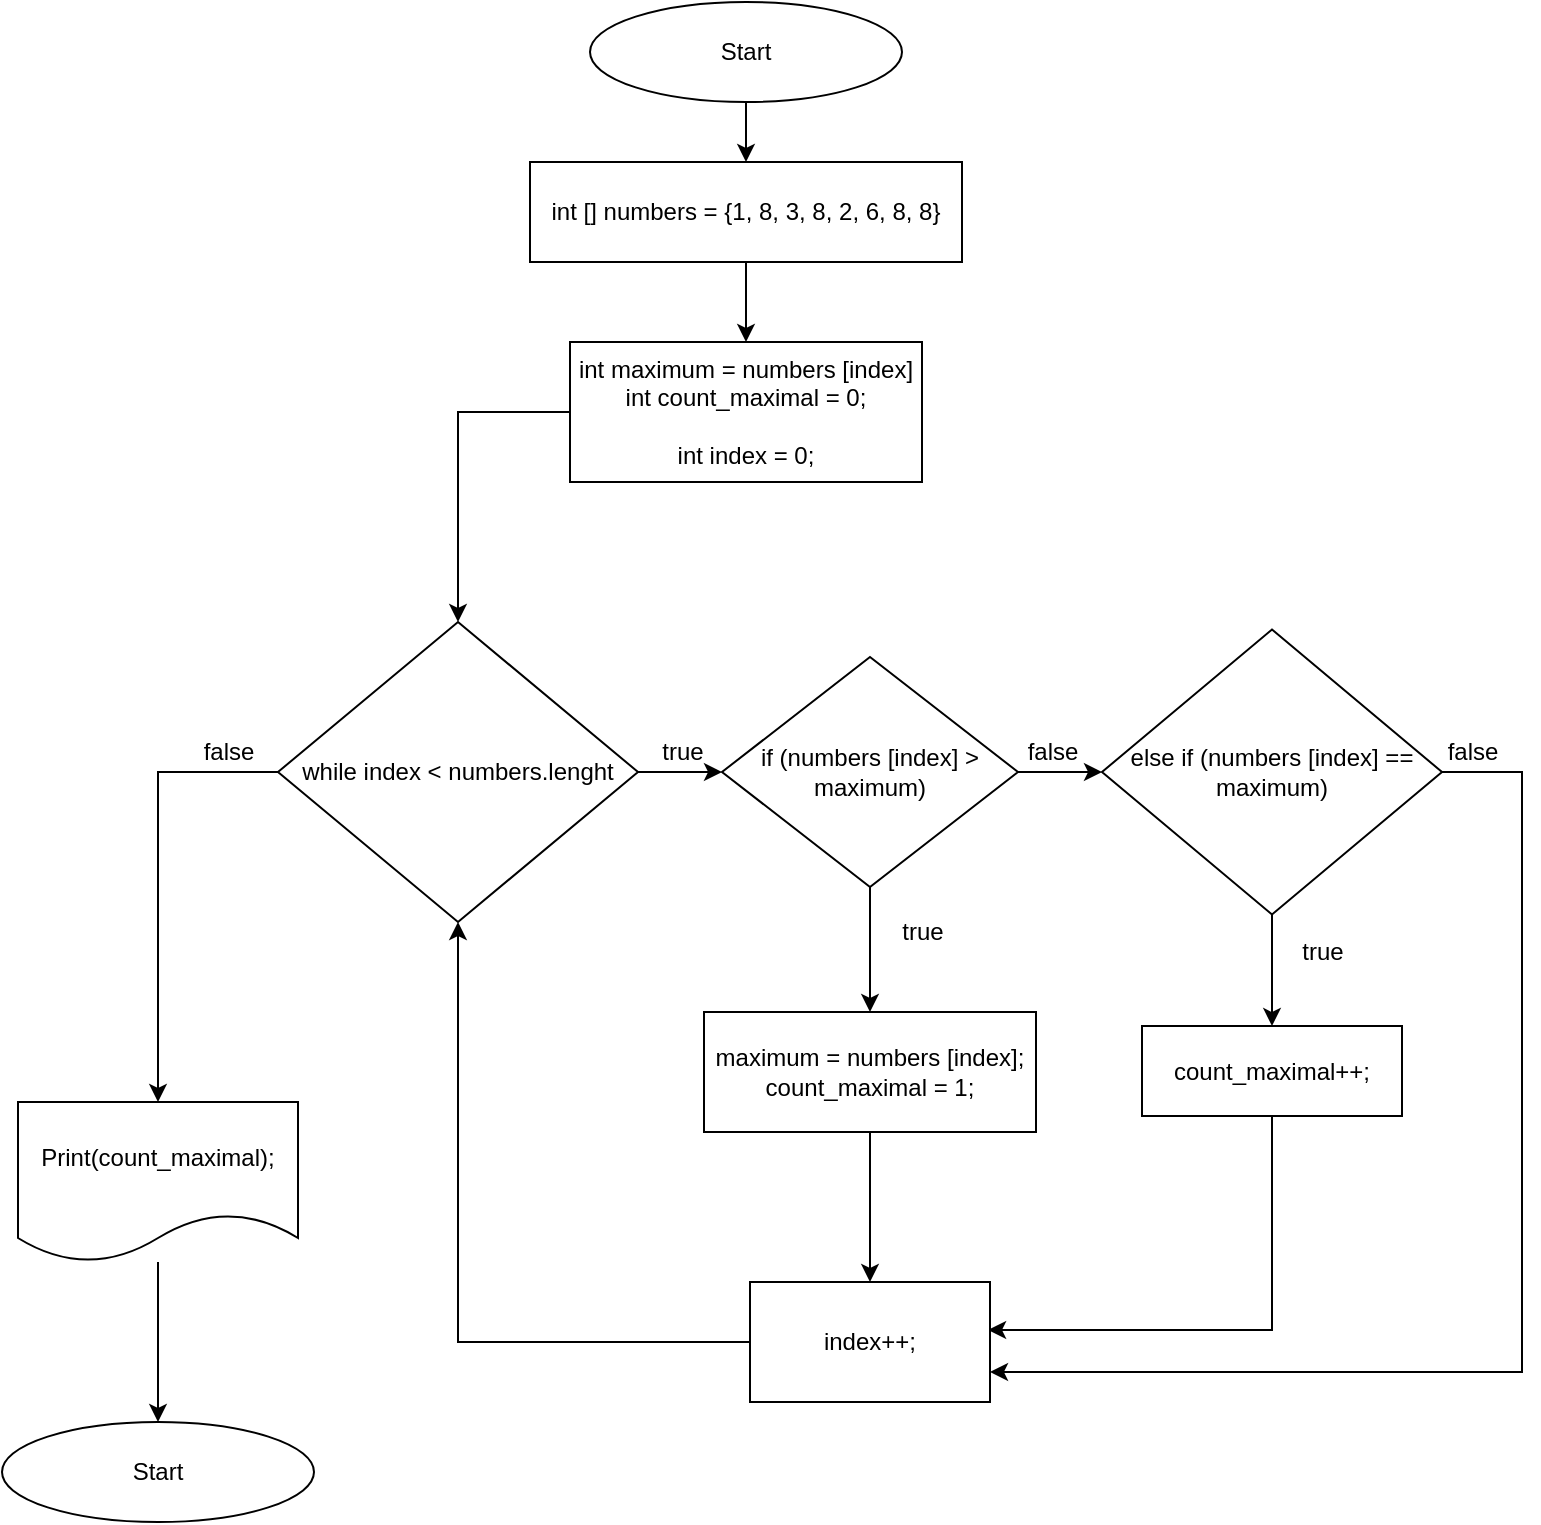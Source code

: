 <mxfile version="20.7.4" type="device"><diagram id="S1avvlDQwY8wzpSCqzuN" name="Страница 1"><mxGraphModel dx="927" dy="1178" grid="1" gridSize="10" guides="1" tooltips="1" connect="1" arrows="1" fold="1" page="1" pageScale="1" pageWidth="827" pageHeight="1169" math="0" shadow="0"><root><mxCell id="0"/><mxCell id="1" parent="0"/><mxCell id="CacbLvaGih4bKE1rN2UI-5" style="edgeStyle=orthogonalEdgeStyle;rounded=0;orthogonalLoop=1;jettySize=auto;html=1;entryX=0.5;entryY=0;entryDx=0;entryDy=0;" edge="1" parent="1" source="CacbLvaGih4bKE1rN2UI-1" target="CacbLvaGih4bKE1rN2UI-3"><mxGeometry relative="1" as="geometry"/></mxCell><mxCell id="CacbLvaGih4bKE1rN2UI-1" value="Start" style="ellipse;whiteSpace=wrap;html=1;" vertex="1" parent="1"><mxGeometry x="314" y="50" width="156" height="50" as="geometry"/></mxCell><mxCell id="CacbLvaGih4bKE1rN2UI-2" value="Start" style="ellipse;whiteSpace=wrap;html=1;" vertex="1" parent="1"><mxGeometry x="20" y="760" width="156" height="50" as="geometry"/></mxCell><mxCell id="CacbLvaGih4bKE1rN2UI-6" style="edgeStyle=orthogonalEdgeStyle;rounded=0;orthogonalLoop=1;jettySize=auto;html=1;entryX=0.5;entryY=0;entryDx=0;entryDy=0;" edge="1" parent="1" source="CacbLvaGih4bKE1rN2UI-3" target="CacbLvaGih4bKE1rN2UI-4"><mxGeometry relative="1" as="geometry"/></mxCell><mxCell id="CacbLvaGih4bKE1rN2UI-3" value="int [] numbers = {1, 8, 3, 8, 2, 6, 8, 8}" style="rounded=0;whiteSpace=wrap;html=1;" vertex="1" parent="1"><mxGeometry x="284" y="130" width="216" height="50" as="geometry"/></mxCell><mxCell id="CacbLvaGih4bKE1rN2UI-12" style="edgeStyle=orthogonalEdgeStyle;rounded=0;orthogonalLoop=1;jettySize=auto;html=1;entryX=0.5;entryY=0;entryDx=0;entryDy=0;" edge="1" parent="1" source="CacbLvaGih4bKE1rN2UI-4" target="CacbLvaGih4bKE1rN2UI-7"><mxGeometry relative="1" as="geometry"><Array as="points"><mxPoint x="248" y="255"/></Array></mxGeometry></mxCell><mxCell id="CacbLvaGih4bKE1rN2UI-4" value="int maximum = numbers [index]&lt;br&gt;int count_maximal = 0;&lt;br&gt;&lt;br&gt;int index = 0;" style="rounded=0;whiteSpace=wrap;html=1;" vertex="1" parent="1"><mxGeometry x="304" y="220" width="176" height="70" as="geometry"/></mxCell><mxCell id="CacbLvaGih4bKE1rN2UI-13" style="edgeStyle=orthogonalEdgeStyle;rounded=0;orthogonalLoop=1;jettySize=auto;html=1;entryX=0.5;entryY=0;entryDx=0;entryDy=0;" edge="1" parent="1" source="CacbLvaGih4bKE1rN2UI-7" target="CacbLvaGih4bKE1rN2UI-8"><mxGeometry relative="1" as="geometry"><Array as="points"><mxPoint x="98" y="435"/></Array></mxGeometry></mxCell><mxCell id="CacbLvaGih4bKE1rN2UI-15" style="edgeStyle=orthogonalEdgeStyle;rounded=0;orthogonalLoop=1;jettySize=auto;html=1;entryX=0;entryY=0.5;entryDx=0;entryDy=0;" edge="1" parent="1" source="CacbLvaGih4bKE1rN2UI-7" target="CacbLvaGih4bKE1rN2UI-14"><mxGeometry relative="1" as="geometry"/></mxCell><mxCell id="CacbLvaGih4bKE1rN2UI-7" value="while index &amp;lt; numbers.lenght" style="rhombus;whiteSpace=wrap;html=1;" vertex="1" parent="1"><mxGeometry x="158" y="360" width="180" height="150" as="geometry"/></mxCell><mxCell id="CacbLvaGih4bKE1rN2UI-10" style="edgeStyle=orthogonalEdgeStyle;rounded=0;orthogonalLoop=1;jettySize=auto;html=1;entryX=0.5;entryY=0;entryDx=0;entryDy=0;" edge="1" parent="1" source="CacbLvaGih4bKE1rN2UI-8" target="CacbLvaGih4bKE1rN2UI-2"><mxGeometry relative="1" as="geometry"/></mxCell><mxCell id="CacbLvaGih4bKE1rN2UI-8" value="Print(count_maximal);" style="shape=document;whiteSpace=wrap;html=1;boundedLbl=1;" vertex="1" parent="1"><mxGeometry x="28" y="600" width="140" height="80" as="geometry"/></mxCell><mxCell id="CacbLvaGih4bKE1rN2UI-19" style="edgeStyle=orthogonalEdgeStyle;rounded=0;orthogonalLoop=1;jettySize=auto;html=1;entryX=0.5;entryY=0;entryDx=0;entryDy=0;" edge="1" parent="1" source="CacbLvaGih4bKE1rN2UI-14" target="CacbLvaGih4bKE1rN2UI-18"><mxGeometry relative="1" as="geometry"/></mxCell><mxCell id="CacbLvaGih4bKE1rN2UI-23" style="edgeStyle=orthogonalEdgeStyle;rounded=0;orthogonalLoop=1;jettySize=auto;html=1;entryX=0;entryY=0.5;entryDx=0;entryDy=0;" edge="1" parent="1" source="CacbLvaGih4bKE1rN2UI-14" target="CacbLvaGih4bKE1rN2UI-22"><mxGeometry relative="1" as="geometry"/></mxCell><mxCell id="CacbLvaGih4bKE1rN2UI-14" value="if (numbers [index] &amp;gt; maximum)" style="rhombus;whiteSpace=wrap;html=1;" vertex="1" parent="1"><mxGeometry x="380" y="377.5" width="148" height="115" as="geometry"/></mxCell><mxCell id="CacbLvaGih4bKE1rN2UI-16" value="true" style="text;html=1;align=center;verticalAlign=middle;resizable=0;points=[];autosize=1;strokeColor=none;fillColor=none;" vertex="1" parent="1"><mxGeometry x="340" y="410" width="40" height="30" as="geometry"/></mxCell><mxCell id="CacbLvaGih4bKE1rN2UI-17" value="false" style="text;html=1;align=center;verticalAlign=middle;resizable=0;points=[];autosize=1;strokeColor=none;fillColor=none;" vertex="1" parent="1"><mxGeometry x="108" y="410" width="50" height="30" as="geometry"/></mxCell><mxCell id="CacbLvaGih4bKE1rN2UI-31" style="edgeStyle=orthogonalEdgeStyle;rounded=0;orthogonalLoop=1;jettySize=auto;html=1;entryX=0.5;entryY=0;entryDx=0;entryDy=0;" edge="1" parent="1" source="CacbLvaGih4bKE1rN2UI-18" target="CacbLvaGih4bKE1rN2UI-28"><mxGeometry relative="1" as="geometry"/></mxCell><mxCell id="CacbLvaGih4bKE1rN2UI-18" value="maximum = numbers [index];&lt;br&gt;count_maximal = 1;" style="rounded=0;whiteSpace=wrap;html=1;" vertex="1" parent="1"><mxGeometry x="371" y="555" width="166" height="60" as="geometry"/></mxCell><mxCell id="CacbLvaGih4bKE1rN2UI-20" value="true" style="text;html=1;align=center;verticalAlign=middle;resizable=0;points=[];autosize=1;strokeColor=none;fillColor=none;" vertex="1" parent="1"><mxGeometry x="460" y="500" width="40" height="30" as="geometry"/></mxCell><mxCell id="CacbLvaGih4bKE1rN2UI-26" style="edgeStyle=orthogonalEdgeStyle;rounded=0;orthogonalLoop=1;jettySize=auto;html=1;entryX=0.5;entryY=0;entryDx=0;entryDy=0;" edge="1" parent="1" source="CacbLvaGih4bKE1rN2UI-22" target="CacbLvaGih4bKE1rN2UI-25"><mxGeometry relative="1" as="geometry"/></mxCell><mxCell id="CacbLvaGih4bKE1rN2UI-35" style="edgeStyle=orthogonalEdgeStyle;rounded=0;orthogonalLoop=1;jettySize=auto;html=1;entryX=1;entryY=0.75;entryDx=0;entryDy=0;" edge="1" parent="1" source="CacbLvaGih4bKE1rN2UI-22" target="CacbLvaGih4bKE1rN2UI-28"><mxGeometry relative="1" as="geometry"><Array as="points"><mxPoint x="780" y="435"/><mxPoint x="780" y="735"/></Array></mxGeometry></mxCell><mxCell id="CacbLvaGih4bKE1rN2UI-22" value="else if (numbers [index] == maximum)" style="rhombus;whiteSpace=wrap;html=1;" vertex="1" parent="1"><mxGeometry x="570" y="363.75" width="170" height="142.5" as="geometry"/></mxCell><mxCell id="CacbLvaGih4bKE1rN2UI-24" value="false" style="text;html=1;align=center;verticalAlign=middle;resizable=0;points=[];autosize=1;strokeColor=none;fillColor=none;" vertex="1" parent="1"><mxGeometry x="520" y="410" width="50" height="30" as="geometry"/></mxCell><mxCell id="CacbLvaGih4bKE1rN2UI-30" style="edgeStyle=orthogonalEdgeStyle;rounded=0;orthogonalLoop=1;jettySize=auto;html=1;entryX=0.992;entryY=0.4;entryDx=0;entryDy=0;entryPerimeter=0;" edge="1" parent="1" source="CacbLvaGih4bKE1rN2UI-25" target="CacbLvaGih4bKE1rN2UI-28"><mxGeometry relative="1" as="geometry"><Array as="points"><mxPoint x="655" y="714"/></Array></mxGeometry></mxCell><mxCell id="CacbLvaGih4bKE1rN2UI-25" value="count_maximal++;" style="rounded=0;whiteSpace=wrap;html=1;" vertex="1" parent="1"><mxGeometry x="590" y="562" width="130" height="45" as="geometry"/></mxCell><mxCell id="CacbLvaGih4bKE1rN2UI-27" value="true" style="text;html=1;align=center;verticalAlign=middle;resizable=0;points=[];autosize=1;strokeColor=none;fillColor=none;" vertex="1" parent="1"><mxGeometry x="660" y="510" width="40" height="30" as="geometry"/></mxCell><mxCell id="CacbLvaGih4bKE1rN2UI-32" style="edgeStyle=orthogonalEdgeStyle;rounded=0;orthogonalLoop=1;jettySize=auto;html=1;entryX=0.5;entryY=1;entryDx=0;entryDy=0;" edge="1" parent="1" source="CacbLvaGih4bKE1rN2UI-28" target="CacbLvaGih4bKE1rN2UI-7"><mxGeometry relative="1" as="geometry"/></mxCell><mxCell id="CacbLvaGih4bKE1rN2UI-28" value="index++;" style="rounded=0;whiteSpace=wrap;html=1;" vertex="1" parent="1"><mxGeometry x="394" y="690" width="120" height="60" as="geometry"/></mxCell><mxCell id="CacbLvaGih4bKE1rN2UI-37" value="false" style="text;html=1;align=center;verticalAlign=middle;resizable=0;points=[];autosize=1;strokeColor=none;fillColor=none;" vertex="1" parent="1"><mxGeometry x="730" y="410" width="50" height="30" as="geometry"/></mxCell></root></mxGraphModel></diagram></mxfile>